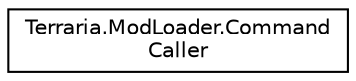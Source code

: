 digraph "Graphical Class Hierarchy"
{
 // LATEX_PDF_SIZE
  edge [fontname="Helvetica",fontsize="10",labelfontname="Helvetica",labelfontsize="10"];
  node [fontname="Helvetica",fontsize="10",shape=record];
  rankdir="LR";
  Node0 [label="Terraria.ModLoader.Command\lCaller",height=0.2,width=0.4,color="black", fillcolor="white", style="filled",URL="$interface_terraria_1_1_mod_loader_1_1_command_caller.html",tooltip=" "];
}
